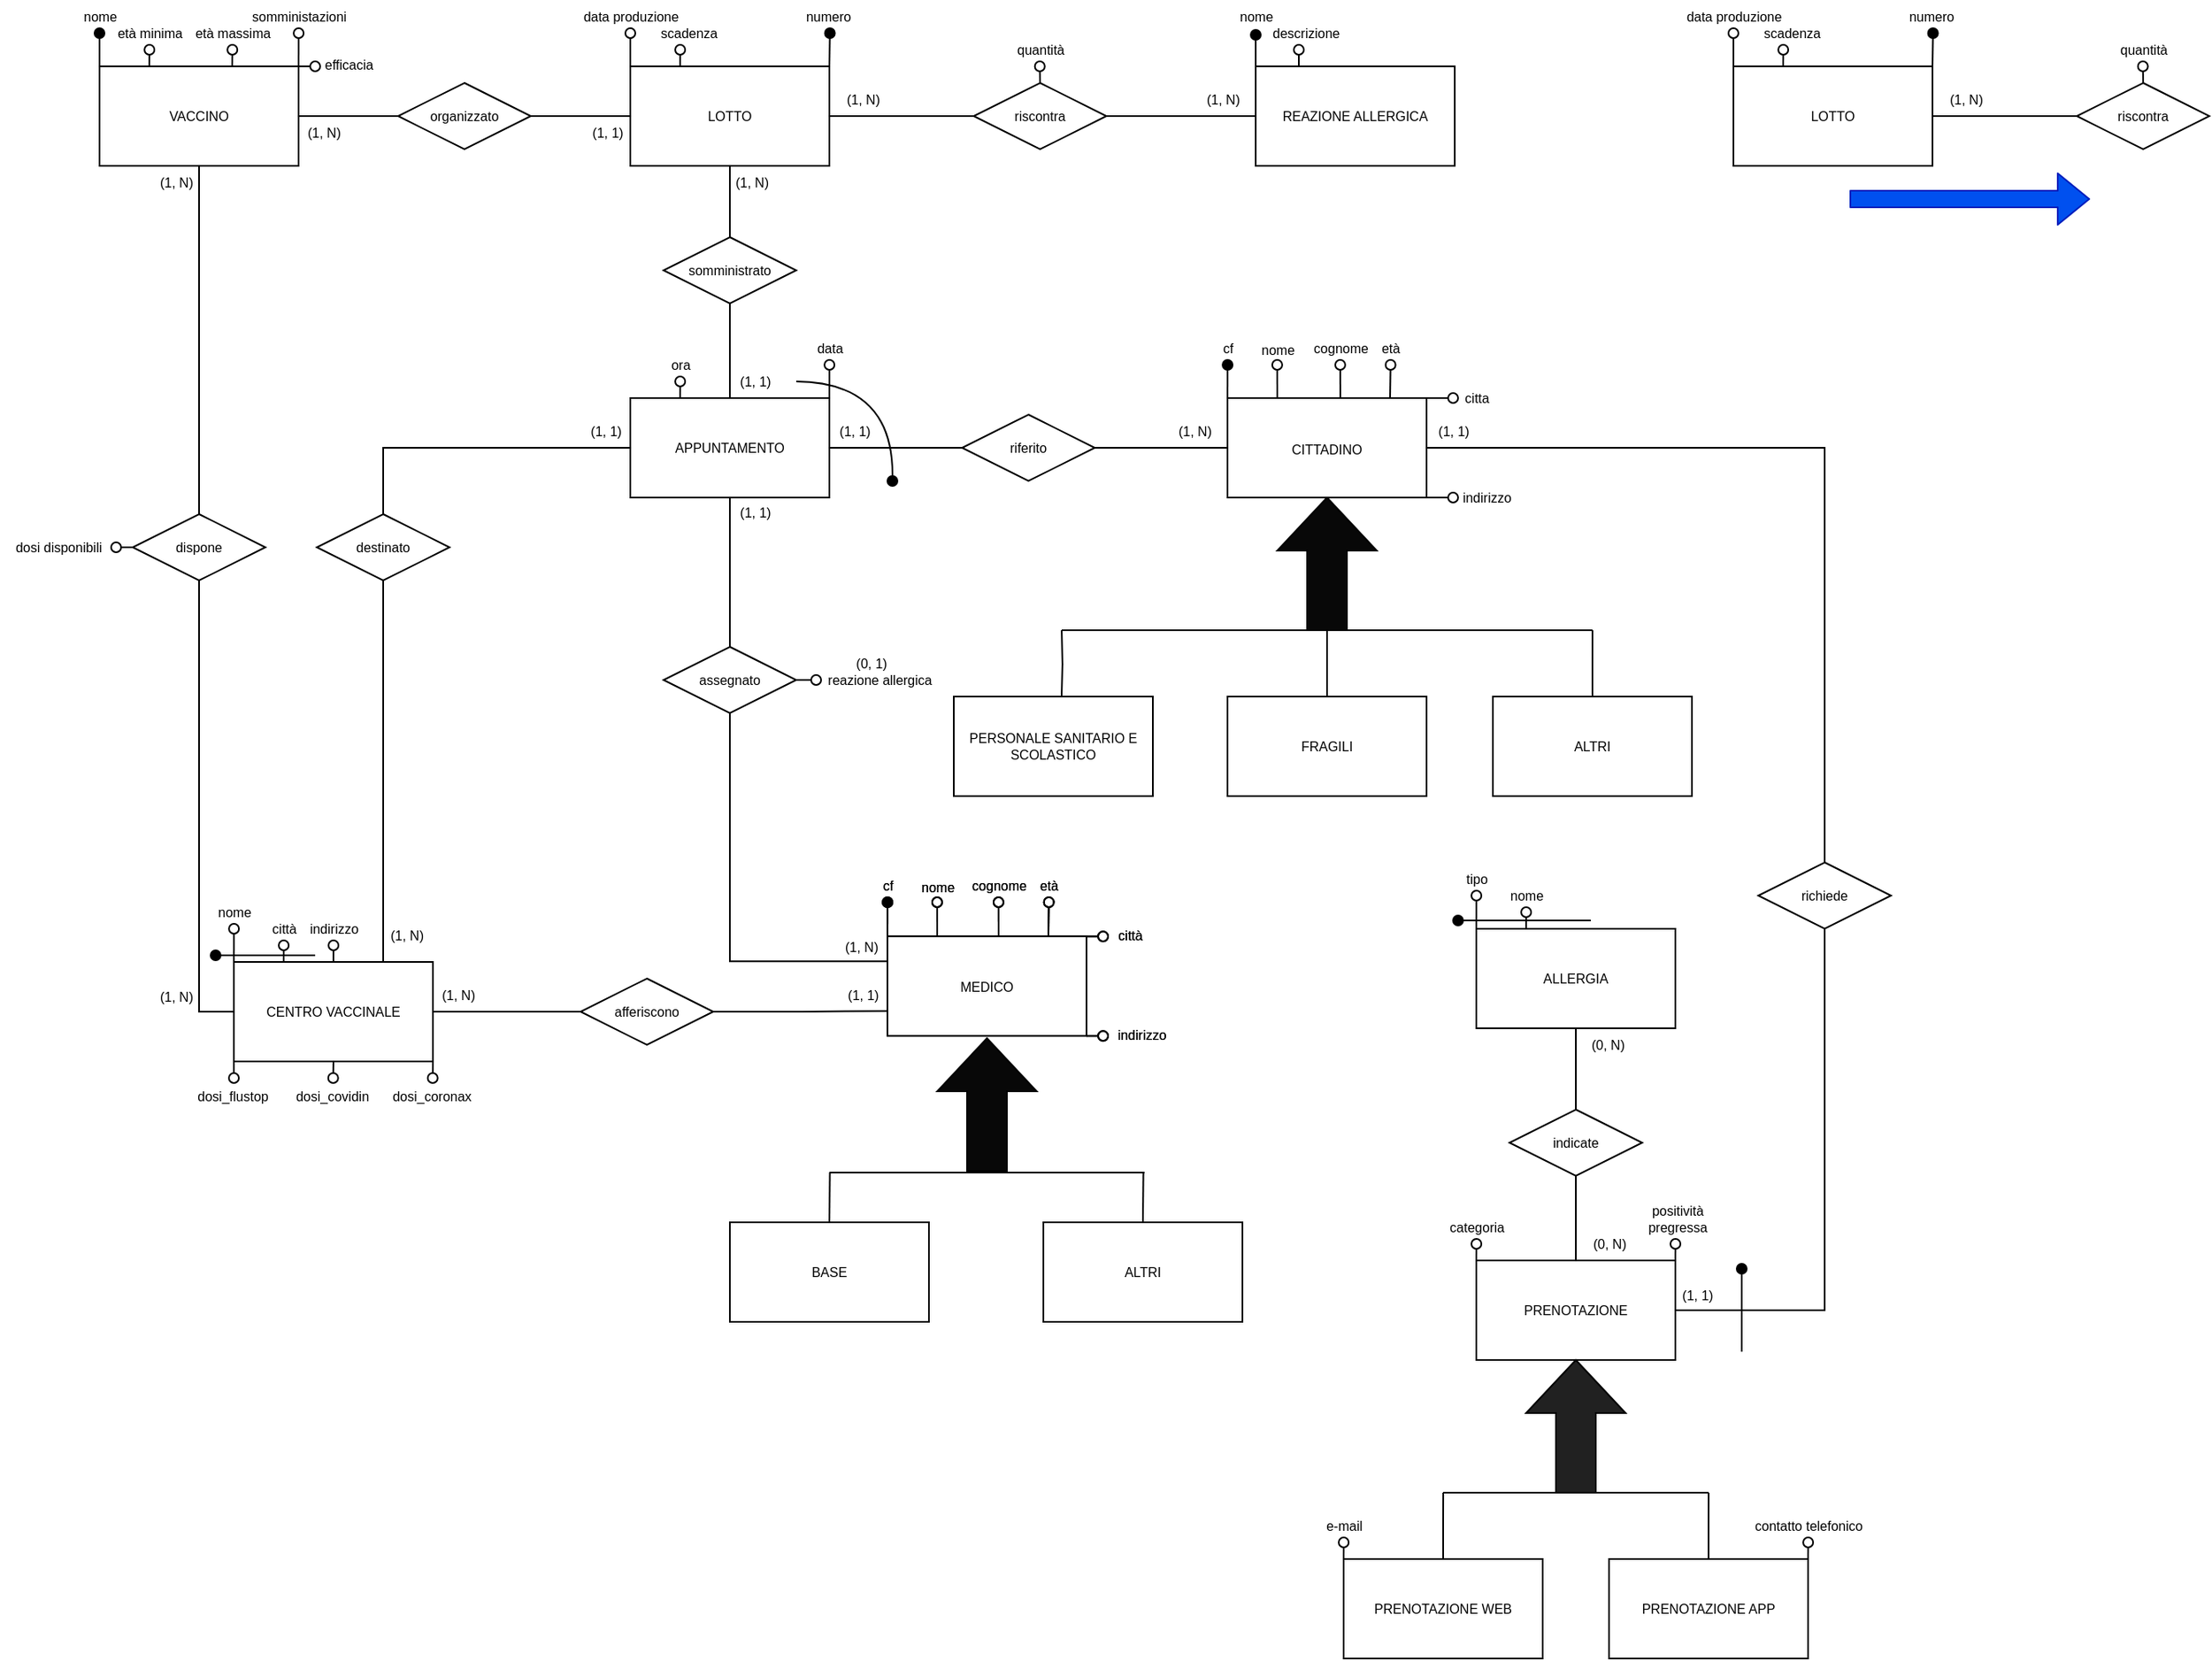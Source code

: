 <mxfile version="14.6.13" type="device"><diagram id="PNQN9vuJl9_ZLc1ytmeI" name="Page-1"><mxGraphModel dx="1471" dy="461" grid="1" gridSize="10" guides="1" tooltips="1" connect="1" arrows="1" fold="1" page="1" pageScale="1" pageWidth="850" pageHeight="1100" math="0" shadow="0"><root><mxCell id="0"/><mxCell id="1" parent="0"/><mxCell id="hqawdTsJayd_oZ4ZYW08-12" style="edgeStyle=orthogonalEdgeStyle;rounded=0;orthogonalLoop=1;jettySize=auto;html=1;exitX=1;exitY=0.5;exitDx=0;exitDy=0;entryX=0;entryY=0.75;entryDx=0;entryDy=0;fontSize=8;endArrow=none;endFill=0;" parent="1" source="o7nWna8klHZdk99mOdJz-3" target="hqawdTsJayd_oZ4ZYW08-10" edge="1"><mxGeometry relative="1" as="geometry"/></mxCell><mxCell id="o7nWna8klHZdk99mOdJz-3" value="afferiscono" style="rhombus;whiteSpace=wrap;html=1;fontSize=8;" parent="1" vertex="1"><mxGeometry x="-40" y="710" width="80" height="40" as="geometry"/></mxCell><mxCell id="o7nWna8klHZdk99mOdJz-8" style="edgeStyle=orthogonalEdgeStyle;rounded=0;orthogonalLoop=1;jettySize=auto;html=1;exitX=1;exitY=0.5;exitDx=0;exitDy=0;entryX=0;entryY=0.5;entryDx=0;entryDy=0;endArrow=none;endFill=0;" parent="1" source="tKfBkLTaQ_D8_wfKuV5w-47" target="o7nWna8klHZdk99mOdJz-3" edge="1"><mxGeometry x="-150" y="120" as="geometry"/></mxCell><mxCell id="76dktcttCmMmpiMVXnl8-23" style="edgeStyle=orthogonalEdgeStyle;rounded=0;orthogonalLoop=1;jettySize=auto;html=1;exitX=0.5;exitY=1;exitDx=0;exitDy=0;fontSize=8;endArrow=none;endFill=0;entryX=0.5;entryY=0;entryDx=0;entryDy=0;" parent="1" source="tKfBkLTaQ_D8_wfKuV5w-148" target="tKfBkLTaQ_D8_wfKuV5w-86" edge="1"><mxGeometry relative="1" as="geometry"><mxPoint x="169.207" y="360" as="targetPoint"/></mxGeometry></mxCell><mxCell id="tKfBkLTaQ_D8_wfKuV5w-148" value="somministrato" style="rhombus;whiteSpace=wrap;html=1;fontSize=8;" parent="1" vertex="1"><mxGeometry x="10" y="263" width="80" height="40" as="geometry"/></mxCell><mxCell id="o7nWna8klHZdk99mOdJz-14" style="edgeStyle=orthogonalEdgeStyle;rounded=0;orthogonalLoop=1;jettySize=auto;html=1;exitX=0.5;exitY=0;exitDx=0;exitDy=0;entryX=0;entryY=0.5;entryDx=0;entryDy=0;fontSize=8;endArrow=none;endFill=0;" parent="1" source="o7nWna8klHZdk99mOdJz-13" target="tKfBkLTaQ_D8_wfKuV5w-86" edge="1"><mxGeometry x="-90" y="120" as="geometry"/></mxCell><mxCell id="o7nWna8klHZdk99mOdJz-13" value="destinato" style="rhombus;whiteSpace=wrap;html=1;fontSize=8;" parent="1" vertex="1"><mxGeometry x="-199" y="430" width="80" height="40" as="geometry"/></mxCell><mxCell id="qskiyY22Qom6RSsr9F_2-16" style="edgeStyle=orthogonalEdgeStyle;rounded=0;orthogonalLoop=1;jettySize=auto;html=1;exitX=0.5;exitY=0;exitDx=0;exitDy=0;endArrow=none;endFill=0;" parent="1" source="qskiyY22Qom6RSsr9F_2-13" edge="1"><mxGeometry relative="1" as="geometry"><mxPoint x="110.286" y="827" as="targetPoint"/></mxGeometry></mxCell><mxCell id="qskiyY22Qom6RSsr9F_2-13" value="BASE" style="whiteSpace=wrap;html=1;fontSize=8;" parent="1" vertex="1"><mxGeometry x="50" y="857" width="120" height="60" as="geometry"/></mxCell><mxCell id="qskiyY22Qom6RSsr9F_2-2" value="" style="shape=singleArrow;whiteSpace=wrap;html=1;arrowWidth=0.4;arrowSize=0.4;fontSize=8;rotation=-90;fillColor=#080808;" parent="1" vertex="1"><mxGeometry x="165" y="756" width="80" height="60" as="geometry"/></mxCell><mxCell id="qskiyY22Qom6RSsr9F_2-14" value="" style="endArrow=none;html=1;fontSize=8;" parent="1" edge="1"><mxGeometry width="50" height="50" relative="1" as="geometry"><mxPoint x="110" y="827" as="sourcePoint"/><mxPoint x="300" y="827" as="targetPoint"/></mxGeometry></mxCell><mxCell id="qskiyY22Qom6RSsr9F_2-18" style="edgeStyle=orthogonalEdgeStyle;rounded=0;orthogonalLoop=1;jettySize=auto;html=1;exitX=0.5;exitY=0;exitDx=0;exitDy=0;endArrow=none;endFill=0;" parent="1" source="qskiyY22Qom6RSsr9F_2-17" edge="1"><mxGeometry relative="1" as="geometry"><mxPoint x="299.286" y="827" as="targetPoint"/></mxGeometry></mxCell><mxCell id="qskiyY22Qom6RSsr9F_2-17" value="ALTRI" style="whiteSpace=wrap;html=1;fontSize=8;" parent="1" vertex="1"><mxGeometry x="239" y="857" width="120" height="60" as="geometry"/></mxCell><mxCell id="zJI0XgKt31YsvkwaNWDx-1" style="edgeStyle=orthogonalEdgeStyle;rounded=0;orthogonalLoop=1;jettySize=auto;html=1;exitX=0.5;exitY=1;exitDx=0;exitDy=0;entryX=0;entryY=0.25;entryDx=0;entryDy=0;endArrow=none;endFill=0;" parent="1" source="hqawdTsJayd_oZ4ZYW08-23" target="GbNHQA1mdmC8RncyNGnw-6" edge="1"><mxGeometry relative="1" as="geometry"/></mxCell><mxCell id="qskiyY22Qom6RSsr9F_2-23" style="edgeStyle=orthogonalEdgeStyle;rounded=0;orthogonalLoop=1;jettySize=auto;html=1;exitX=1;exitY=0;exitDx=0;exitDy=0;fontSize=8;endArrow=oval;endFill=0;" parent="1" source="tKfBkLTaQ_D8_wfKuV5w-1" edge="1"><mxGeometry relative="1" as="geometry"><mxPoint x="486" y="360.143" as="targetPoint"/></mxGeometry></mxCell><mxCell id="qskiyY22Qom6RSsr9F_2-25" style="edgeStyle=orthogonalEdgeStyle;rounded=0;orthogonalLoop=1;jettySize=auto;html=1;exitX=1;exitY=1;exitDx=0;exitDy=0;fontSize=8;endArrow=oval;endFill=0;" parent="1" source="tKfBkLTaQ_D8_wfKuV5w-1" edge="1"><mxGeometry relative="1" as="geometry"><mxPoint x="486" y="420.143" as="targetPoint"/></mxGeometry></mxCell><mxCell id="qskiyY22Qom6RSsr9F_2-26" value="indirizzo" style="text;html=1;align=center;verticalAlign=middle;resizable=0;points=[];autosize=1;strokeColor=none;fontSize=8;" parent="1" vertex="1"><mxGeometry x="486" y="410" width="40" height="20" as="geometry"/></mxCell><mxCell id="FYBb2Ja0XoZLDasm5dmp-3" style="edgeStyle=orthogonalEdgeStyle;rounded=0;orthogonalLoop=1;jettySize=auto;html=1;exitX=1;exitY=0;exitDx=0;exitDy=0;fontSize=8;endArrow=oval;endFill=0;" parent="1" source="tKfBkLTaQ_D8_wfKuV5w-55" edge="1"><mxGeometry relative="1" as="geometry"><mxPoint x="620.034" y="870.0" as="targetPoint"/></mxGeometry></mxCell><mxCell id="76dktcttCmMmpiMVXnl8-19" style="edgeStyle=orthogonalEdgeStyle;rounded=0;orthogonalLoop=1;jettySize=auto;html=1;exitX=0.75;exitY=0;exitDx=0;exitDy=0;fontSize=8;endArrow=none;endFill=0;entryX=0.5;entryY=1;entryDx=0;entryDy=0;" parent="1" source="tKfBkLTaQ_D8_wfKuV5w-47" target="o7nWna8klHZdk99mOdJz-13" edge="1"><mxGeometry relative="1" as="geometry"><mxPoint x="-80.0" y="510" as="targetPoint"/><mxPoint x="-80.0" y="660" as="sourcePoint"/></mxGeometry></mxCell><mxCell id="o7nWna8klHZdk99mOdJz-52" value="(1, N)" style="text;html=1;align=center;verticalAlign=middle;resizable=0;points=[];autosize=1;strokeColor=none;fontSize=8;" parent="1" vertex="1"><mxGeometry x="43" y="220" width="40" height="20" as="geometry"/></mxCell><mxCell id="76dktcttCmMmpiMVXnl8-30" value="(1, 1)" style="text;html=1;align=center;verticalAlign=middle;resizable=0;points=[];autosize=1;strokeColor=none;fontSize=8;" parent="1" vertex="1"><mxGeometry x="-39" y="190" width="30" height="20" as="geometry"/></mxCell><mxCell id="76dktcttCmMmpiMVXnl8-37" style="edgeStyle=orthogonalEdgeStyle;rounded=0;orthogonalLoop=1;jettySize=auto;html=1;exitX=0;exitY=0.5;exitDx=0;exitDy=0;fontSize=8;endArrow=oval;endFill=0;" parent="1" source="76dktcttCmMmpiMVXnl8-31" edge="1"><mxGeometry relative="1" as="geometry"><mxPoint x="-320.0" y="450" as="targetPoint"/></mxGeometry></mxCell><mxCell id="76dktcttCmMmpiMVXnl8-31" value="dispone" style="rhombus;whiteSpace=wrap;html=1;fontSize=8;" parent="1" vertex="1"><mxGeometry x="-310" y="430" width="80" height="40" as="geometry"/></mxCell><mxCell id="76dktcttCmMmpiMVXnl8-32" style="edgeStyle=orthogonalEdgeStyle;rounded=0;orthogonalLoop=1;jettySize=auto;html=1;exitX=0;exitY=0.5;exitDx=0;exitDy=0;entryX=0.5;entryY=1;entryDx=0;entryDy=0;fontSize=8;endArrow=none;endFill=0;" parent="1" source="tKfBkLTaQ_D8_wfKuV5w-47" target="76dktcttCmMmpiMVXnl8-31" edge="1"><mxGeometry relative="1" as="geometry"/></mxCell><mxCell id="76dktcttCmMmpiMVXnl8-33" style="edgeStyle=orthogonalEdgeStyle;rounded=0;orthogonalLoop=1;jettySize=auto;html=1;exitX=0.5;exitY=1;exitDx=0;exitDy=0;entryX=0.5;entryY=0;entryDx=0;entryDy=0;fontSize=8;endArrow=none;endFill=0;" parent="1" source="tKfBkLTaQ_D8_wfKuV5w-24" target="76dktcttCmMmpiMVXnl8-31" edge="1"><mxGeometry relative="1" as="geometry"/></mxCell><mxCell id="76dktcttCmMmpiMVXnl8-38" value="dosi disponibili" style="text;html=1;align=center;verticalAlign=middle;resizable=0;points=[];autosize=1;strokeColor=none;fontSize=8;" parent="1" vertex="1"><mxGeometry x="-390" y="440" width="70" height="20" as="geometry"/></mxCell><mxCell id="76dktcttCmMmpiMVXnl8-40" style="edgeStyle=orthogonalEdgeStyle;rounded=0;orthogonalLoop=1;jettySize=auto;html=1;exitX=1;exitY=0;exitDx=0;exitDy=0;fontSize=8;endArrow=oval;endFill=1;" parent="1" source="tKfBkLTaQ_D8_wfKuV5w-37" edge="1"><mxGeometry relative="1" as="geometry"><mxPoint x="110.31" y="140" as="targetPoint"/></mxGeometry></mxCell><mxCell id="ueJ-CtHPMffEbMlsAUJK-13" style="edgeStyle=orthogonalEdgeStyle;rounded=0;orthogonalLoop=1;jettySize=auto;html=1;exitX=0;exitY=0.5;exitDx=0;exitDy=0;entryX=1;entryY=0.5;entryDx=0;entryDy=0;fontSize=8;endArrow=none;endFill=0;" parent="1" source="ueJ-CtHPMffEbMlsAUJK-12" target="tKfBkLTaQ_D8_wfKuV5w-86" edge="1"><mxGeometry x="250" y="320" as="geometry"/></mxCell><mxCell id="tKfBkLTaQ_D8_wfKuV5w-88" value="data" style="text;html=1;align=center;verticalAlign=middle;resizable=0;points=[];autosize=1;strokeColor=none;fontSize=8;" parent="1" vertex="1"><mxGeometry x="95" y="320" width="30" height="20" as="geometry"/></mxCell><mxCell id="o7nWna8klHZdk99mOdJz-26" style="edgeStyle=orthogonalEdgeStyle;rounded=0;orthogonalLoop=1;jettySize=auto;html=1;exitX=0.5;exitY=1;exitDx=0;exitDy=0;fontSize=8;endArrow=none;endFill=0;" parent="1" source="tKfBkLTaQ_D8_wfKuV5w-77" edge="1"><mxGeometry x="-250" y="840" as="geometry"><mxPoint x="560" y="790" as="targetPoint"/></mxGeometry></mxCell><mxCell id="tKfBkLTaQ_D8_wfKuV5w-85" value="" style="group" parent="1" vertex="1" connectable="0"><mxGeometry x="400" y="850" width="340" height="270" as="geometry"/></mxCell><mxCell id="tKfBkLTaQ_D8_wfKuV5w-64" style="edgeStyle=orthogonalEdgeStyle;rounded=0;orthogonalLoop=1;jettySize=auto;html=1;exitX=0;exitY=0;exitDx=0;exitDy=0;fontSize=8;endArrow=oval;endFill=0;" parent="tKfBkLTaQ_D8_wfKuV5w-85" source="tKfBkLTaQ_D8_wfKuV5w-55" edge="1"><mxGeometry relative="1" as="geometry"><mxPoint x="100.048" y="20" as="targetPoint"/></mxGeometry></mxCell><mxCell id="tKfBkLTaQ_D8_wfKuV5w-55" value="PRENOTAZIONE" style="whiteSpace=wrap;html=1;fontSize=8;" parent="tKfBkLTaQ_D8_wfKuV5w-85" vertex="1"><mxGeometry x="100" y="30" width="120" height="60" as="geometry"/></mxCell><mxCell id="tKfBkLTaQ_D8_wfKuV5w-57" value="" style="shape=singleArrow;whiteSpace=wrap;html=1;arrowWidth=0.4;arrowSize=0.4;fontSize=8;rotation=-90;fillColor=#212121;" parent="tKfBkLTaQ_D8_wfKuV5w-85" vertex="1"><mxGeometry x="120" y="100" width="80" height="60" as="geometry"/></mxCell><mxCell id="tKfBkLTaQ_D8_wfKuV5w-58" value="" style="endArrow=none;html=1;fontSize=8;" parent="tKfBkLTaQ_D8_wfKuV5w-85" edge="1"><mxGeometry width="50" height="50" relative="1" as="geometry"><mxPoint x="80" y="170" as="sourcePoint"/><mxPoint x="240" y="170" as="targetPoint"/></mxGeometry></mxCell><mxCell id="tKfBkLTaQ_D8_wfKuV5w-61" style="edgeStyle=orthogonalEdgeStyle;rounded=0;orthogonalLoop=1;jettySize=auto;html=1;exitX=0.5;exitY=0;exitDx=0;exitDy=0;fontSize=8;endArrow=none;endFill=0;" parent="tKfBkLTaQ_D8_wfKuV5w-85" source="tKfBkLTaQ_D8_wfKuV5w-59" edge="1"><mxGeometry relative="1" as="geometry"><mxPoint x="80.048" y="170" as="targetPoint"/></mxGeometry></mxCell><mxCell id="tKfBkLTaQ_D8_wfKuV5w-66" style="edgeStyle=orthogonalEdgeStyle;rounded=0;orthogonalLoop=1;jettySize=auto;html=1;exitX=0;exitY=0;exitDx=0;exitDy=0;fontSize=8;endArrow=oval;endFill=0;" parent="tKfBkLTaQ_D8_wfKuV5w-85" source="tKfBkLTaQ_D8_wfKuV5w-59" edge="1"><mxGeometry relative="1" as="geometry"><mxPoint x="20.048" y="200" as="targetPoint"/></mxGeometry></mxCell><mxCell id="tKfBkLTaQ_D8_wfKuV5w-59" value="PRENOTAZIONE WEB" style="whiteSpace=wrap;html=1;fontSize=8;" parent="tKfBkLTaQ_D8_wfKuV5w-85" vertex="1"><mxGeometry x="20" y="210" width="120" height="60" as="geometry"/></mxCell><mxCell id="tKfBkLTaQ_D8_wfKuV5w-62" style="edgeStyle=orthogonalEdgeStyle;rounded=0;orthogonalLoop=1;jettySize=auto;html=1;exitX=0.5;exitY=0;exitDx=0;exitDy=0;fontSize=8;endArrow=none;endFill=0;" parent="tKfBkLTaQ_D8_wfKuV5w-85" source="tKfBkLTaQ_D8_wfKuV5w-60" edge="1"><mxGeometry relative="1" as="geometry"><mxPoint x="240.048" y="170" as="targetPoint"/></mxGeometry></mxCell><mxCell id="tKfBkLTaQ_D8_wfKuV5w-68" style="edgeStyle=orthogonalEdgeStyle;rounded=0;orthogonalLoop=1;jettySize=auto;html=1;exitX=1;exitY=0;exitDx=0;exitDy=0;fontSize=8;endArrow=oval;endFill=0;" parent="tKfBkLTaQ_D8_wfKuV5w-85" source="tKfBkLTaQ_D8_wfKuV5w-60" edge="1"><mxGeometry relative="1" as="geometry"><mxPoint x="300.048" y="200" as="targetPoint"/></mxGeometry></mxCell><mxCell id="tKfBkLTaQ_D8_wfKuV5w-60" value="PRENOTAZIONE APP" style="whiteSpace=wrap;html=1;fontSize=8;" parent="tKfBkLTaQ_D8_wfKuV5w-85" vertex="1"><mxGeometry x="180" y="210" width="120" height="60" as="geometry"/></mxCell><mxCell id="tKfBkLTaQ_D8_wfKuV5w-65" value="categoria" style="text;html=1;align=center;verticalAlign=middle;resizable=0;points=[];autosize=1;strokeColor=none;fontSize=8;" parent="tKfBkLTaQ_D8_wfKuV5w-85" vertex="1"><mxGeometry x="75" width="50" height="20" as="geometry"/></mxCell><mxCell id="tKfBkLTaQ_D8_wfKuV5w-67" value="e-mail" style="text;html=1;align=center;verticalAlign=middle;resizable=0;points=[];autosize=1;strokeColor=none;fontSize=8;" parent="tKfBkLTaQ_D8_wfKuV5w-85" vertex="1"><mxGeometry y="180" width="40" height="20" as="geometry"/></mxCell><mxCell id="tKfBkLTaQ_D8_wfKuV5w-69" value="contatto telefonico" style="text;html=1;align=center;verticalAlign=middle;resizable=0;points=[];autosize=1;strokeColor=none;fontSize=8;" parent="tKfBkLTaQ_D8_wfKuV5w-85" vertex="1"><mxGeometry x="260" y="180" width="80" height="20" as="geometry"/></mxCell><mxCell id="tKfBkLTaQ_D8_wfKuV5w-135" value="(1, 1)" style="text;html=1;align=center;verticalAlign=middle;resizable=0;points=[];autosize=1;strokeColor=none;fontSize=8;" parent="tKfBkLTaQ_D8_wfKuV5w-85" vertex="1"><mxGeometry x="218" y="41" width="30" height="20" as="geometry"/></mxCell><mxCell id="nry2d5g6yjReDA9xDOgQ-3" value="" style="endArrow=oval;html=1;endFill=1;" parent="tKfBkLTaQ_D8_wfKuV5w-85" edge="1"><mxGeometry width="50" height="50" relative="1" as="geometry"><mxPoint x="260" y="85" as="sourcePoint"/><mxPoint x="260" y="35" as="targetPoint"/></mxGeometry></mxCell><mxCell id="ueJ-CtHPMffEbMlsAUJK-18" value="positività &lt;br&gt;pregressa" style="text;html=1;align=center;verticalAlign=middle;resizable=0;points=[];autosize=1;strokeColor=none;fontSize=8;" parent="tKfBkLTaQ_D8_wfKuV5w-85" vertex="1"><mxGeometry x="196" y="-10" width="50" height="30" as="geometry"/></mxCell><mxCell id="tKfBkLTaQ_D8_wfKuV5w-133" style="edgeStyle=orthogonalEdgeStyle;rounded=0;orthogonalLoop=1;jettySize=auto;html=1;exitX=0.5;exitY=1;exitDx=0;exitDy=0;fontSize=8;endArrow=none;endFill=0;entryX=1;entryY=0.5;entryDx=0;entryDy=0;" parent="1" source="tKfBkLTaQ_D8_wfKuV5w-131" target="tKfBkLTaQ_D8_wfKuV5w-55" edge="1"><mxGeometry x="-313" y="120" as="geometry"><mxPoint x="858" y="389.857" as="targetPoint"/></mxGeometry></mxCell><mxCell id="tKfBkLTaQ_D8_wfKuV5w-134" value="(1, 1)" style="text;html=1;align=center;verticalAlign=middle;resizable=0;points=[];autosize=1;strokeColor=none;fontSize=8;" parent="1" vertex="1"><mxGeometry x="471" y="370" width="30" height="20" as="geometry"/></mxCell><mxCell id="o7nWna8klHZdk99mOdJz-27" style="edgeStyle=orthogonalEdgeStyle;rounded=0;orthogonalLoop=1;jettySize=auto;html=1;exitX=0.5;exitY=1;exitDx=0;exitDy=0;entryX=0.5;entryY=0;entryDx=0;entryDy=0;fontSize=8;endArrow=none;endFill=0;" parent="1" source="o7nWna8klHZdk99mOdJz-25" target="tKfBkLTaQ_D8_wfKuV5w-55" edge="1"><mxGeometry x="-671" y="640" as="geometry"/></mxCell><mxCell id="o7nWna8klHZdk99mOdJz-25" value="indicate" style="rhombus;whiteSpace=wrap;html=1;fontSize=8;" parent="1" vertex="1"><mxGeometry x="520" y="789" width="80" height="40" as="geometry"/></mxCell><mxCell id="o7nWna8klHZdk99mOdJz-43" value="(0, N)" style="text;html=1;align=center;verticalAlign=middle;resizable=0;points=[];autosize=1;strokeColor=none;fontSize=8;" parent="1" vertex="1"><mxGeometry x="559" y="740" width="40" height="20" as="geometry"/></mxCell><mxCell id="o7nWna8klHZdk99mOdJz-44" value="(0, N)" style="text;html=1;align=center;verticalAlign=middle;resizable=0;points=[];autosize=1;strokeColor=none;fontSize=8;" parent="1" vertex="1"><mxGeometry x="560" y="860" width="40" height="20" as="geometry"/></mxCell><mxCell id="tKfBkLTaQ_D8_wfKuV5w-11" value="" style="shape=singleArrow;whiteSpace=wrap;html=1;arrowWidth=0.4;arrowSize=0.4;fontSize=8;rotation=-90;fillColor=#080808;" parent="1" vertex="1"><mxGeometry x="370" y="430" width="80" height="60" as="geometry"/></mxCell><mxCell id="tKfBkLTaQ_D8_wfKuV5w-14" style="edgeStyle=orthogonalEdgeStyle;rounded=0;orthogonalLoop=1;jettySize=auto;html=1;exitX=0.5;exitY=0;exitDx=0;exitDy=0;fontSize=8;endArrow=none;endFill=0;" parent="1" edge="1"><mxGeometry x="66" y="320" as="geometry"><mxPoint x="250.048" y="500" as="targetPoint"/><mxPoint x="250.0" y="540" as="sourcePoint"/></mxGeometry></mxCell><mxCell id="tKfBkLTaQ_D8_wfKuV5w-13" value="" style="endArrow=none;html=1;fontSize=8;" parent="1" edge="1"><mxGeometry x="66" y="320" width="50" height="50" as="geometry"><mxPoint x="250" y="500" as="sourcePoint"/><mxPoint x="570" y="500" as="targetPoint"/></mxGeometry></mxCell><mxCell id="tKfBkLTaQ_D8_wfKuV5w-17" style="edgeStyle=orthogonalEdgeStyle;rounded=0;orthogonalLoop=1;jettySize=auto;html=1;exitX=0.5;exitY=0;exitDx=0;exitDy=0;fontSize=8;endArrow=none;endFill=0;" parent="1" source="tKfBkLTaQ_D8_wfKuV5w-16" edge="1"><mxGeometry x="66" y="320" as="geometry"><mxPoint x="410" y="500" as="targetPoint"/></mxGeometry></mxCell><mxCell id="tKfBkLTaQ_D8_wfKuV5w-16" value="FRAGILI" style="whiteSpace=wrap;html=1;fontSize=8;" parent="1" vertex="1"><mxGeometry x="350" y="540" width="120" height="60" as="geometry"/></mxCell><mxCell id="tKfBkLTaQ_D8_wfKuV5w-21" style="edgeStyle=orthogonalEdgeStyle;rounded=0;orthogonalLoop=1;jettySize=auto;html=1;exitX=0.5;exitY=0;exitDx=0;exitDy=0;fontSize=8;endArrow=none;endFill=0;" parent="1" source="tKfBkLTaQ_D8_wfKuV5w-20" edge="1"><mxGeometry x="66" y="320" as="geometry"><mxPoint x="570.048" y="500" as="targetPoint"/></mxGeometry></mxCell><mxCell id="tKfBkLTaQ_D8_wfKuV5w-39" value="" style="group" parent="1" vertex="1" connectable="0"><mxGeometry x="340" y="320" width="145" height="100" as="geometry"/></mxCell><mxCell id="tKfBkLTaQ_D8_wfKuV5w-2" style="edgeStyle=orthogonalEdgeStyle;rounded=0;orthogonalLoop=1;jettySize=auto;html=1;exitX=0;exitY=0;exitDx=0;exitDy=0;endArrow=oval;endFill=1;" parent="tKfBkLTaQ_D8_wfKuV5w-39" source="tKfBkLTaQ_D8_wfKuV5w-1" edge="1"><mxGeometry relative="1" as="geometry"><mxPoint x="10.048" y="20" as="targetPoint"/></mxGeometry></mxCell><mxCell id="tKfBkLTaQ_D8_wfKuV5w-1" value="&lt;font style=&quot;font-size: 8px&quot;&gt;CITTADINO&lt;/font&gt;" style="whiteSpace=wrap;html=1;" parent="tKfBkLTaQ_D8_wfKuV5w-39" vertex="1"><mxGeometry x="10" y="40" width="120" height="60" as="geometry"/></mxCell><mxCell id="tKfBkLTaQ_D8_wfKuV5w-3" value="cf" style="text;html=1;align=center;verticalAlign=middle;resizable=0;points=[];autosize=1;strokeColor=none;fontSize=8;" parent="tKfBkLTaQ_D8_wfKuV5w-39" vertex="1"><mxGeometry width="20" height="20" as="geometry"/></mxCell><mxCell id="ueJ-CtHPMffEbMlsAUJK-8" value="&lt;font style=&quot;font-size: 8px&quot;&gt;nome&lt;br&gt;&lt;/font&gt;" style="text;html=1;align=center;verticalAlign=middle;resizable=0;points=[];autosize=1;strokeColor=none;" parent="tKfBkLTaQ_D8_wfKuV5w-39" vertex="1"><mxGeometry x="20" width="40" height="20" as="geometry"/></mxCell><mxCell id="ueJ-CtHPMffEbMlsAUJK-9" value="cognome" style="text;html=1;align=center;verticalAlign=middle;resizable=0;points=[];autosize=1;strokeColor=none;fontSize=8;" parent="tKfBkLTaQ_D8_wfKuV5w-39" vertex="1"><mxGeometry x="53" width="50" height="20" as="geometry"/></mxCell><mxCell id="ueJ-CtHPMffEbMlsAUJK-10" value="età" style="text;html=1;align=center;verticalAlign=middle;resizable=0;points=[];autosize=1;strokeColor=none;fontSize=8;" parent="tKfBkLTaQ_D8_wfKuV5w-39" vertex="1"><mxGeometry x="93" width="30" height="20" as="geometry"/></mxCell><mxCell id="zJI0XgKt31YsvkwaNWDx-2" style="edgeStyle=orthogonalEdgeStyle;rounded=0;orthogonalLoop=1;jettySize=auto;html=1;exitX=0.5;exitY=0;exitDx=0;exitDy=0;entryX=1;entryY=0.5;entryDx=0;entryDy=0;endArrow=none;endFill=0;" parent="1" source="tKfBkLTaQ_D8_wfKuV5w-131" target="tKfBkLTaQ_D8_wfKuV5w-1" edge="1"><mxGeometry relative="1" as="geometry"/></mxCell><mxCell id="tKfBkLTaQ_D8_wfKuV5w-131" value="richiede" style="rhombus;whiteSpace=wrap;html=1;fontSize=8;" parent="1" vertex="1"><mxGeometry x="670" y="640" width="80" height="40" as="geometry"/></mxCell><mxCell id="tKfBkLTaQ_D8_wfKuV5w-40" value="" style="group" parent="1" vertex="1" connectable="0"><mxGeometry x="170" y="510" width="135" height="90" as="geometry"/></mxCell><mxCell id="tKfBkLTaQ_D8_wfKuV5w-12" value="PERSONALE SANITARIO E SCOLASTICO" style="whiteSpace=wrap;html=1;fontSize=8;" parent="tKfBkLTaQ_D8_wfKuV5w-40" vertex="1"><mxGeometry x="15" y="30" width="120" height="60" as="geometry"/></mxCell><mxCell id="ueJ-CtHPMffEbMlsAUJK-16" value="(1, N)" style="text;html=1;align=center;verticalAlign=middle;resizable=0;points=[];autosize=1;strokeColor=none;fontSize=8;" parent="1" vertex="1"><mxGeometry x="310" y="370" width="40" height="20" as="geometry"/></mxCell><mxCell id="ueJ-CtHPMffEbMlsAUJK-12" value="riferito" style="rhombus;whiteSpace=wrap;html=1;fontSize=8;" parent="1" vertex="1"><mxGeometry x="190" y="370" width="80" height="40" as="geometry"/></mxCell><mxCell id="ueJ-CtHPMffEbMlsAUJK-14" style="edgeStyle=orthogonalEdgeStyle;rounded=0;orthogonalLoop=1;jettySize=auto;html=1;exitX=1;exitY=0.5;exitDx=0;exitDy=0;entryX=0;entryY=0.5;entryDx=0;entryDy=0;fontSize=8;endArrow=none;endFill=0;" parent="1" source="ueJ-CtHPMffEbMlsAUJK-12" target="tKfBkLTaQ_D8_wfKuV5w-1" edge="1"><mxGeometry x="66" y="320" as="geometry"/></mxCell><mxCell id="nry2d5g6yjReDA9xDOgQ-8" style="edgeStyle=orthogonalEdgeStyle;rounded=0;orthogonalLoop=1;jettySize=auto;html=1;exitX=1;exitY=0;exitDx=0;exitDy=0;endArrow=oval;endFill=1;" parent="1" edge="1"><mxGeometry x="66" y="320" as="geometry"><mxPoint x="448" y="360" as="targetPoint"/><mxPoint x="448" y="360" as="sourcePoint"/></mxGeometry></mxCell><mxCell id="ueJ-CtHPMffEbMlsAUJK-4" style="edgeStyle=orthogonalEdgeStyle;rounded=0;orthogonalLoop=1;jettySize=auto;html=1;exitX=1;exitY=0;exitDx=0;exitDy=0;endArrow=oval;endFill=0;" parent="1" edge="1"><mxGeometry x="66" y="320" as="geometry"><mxPoint x="448.31" y="340.0" as="targetPoint"/><mxPoint x="448" y="360" as="sourcePoint"/></mxGeometry></mxCell><mxCell id="ueJ-CtHPMffEbMlsAUJK-5" style="edgeStyle=orthogonalEdgeStyle;rounded=0;orthogonalLoop=1;jettySize=auto;html=1;exitX=0.75;exitY=0;exitDx=0;exitDy=0;endArrow=oval;endFill=0;" parent="1" edge="1"><mxGeometry x="66" y="320" as="geometry"><mxPoint x="417.966" y="340.0" as="targetPoint"/><mxPoint x="418" y="360" as="sourcePoint"/></mxGeometry></mxCell><mxCell id="ueJ-CtHPMffEbMlsAUJK-6" style="edgeStyle=orthogonalEdgeStyle;rounded=0;orthogonalLoop=1;jettySize=auto;html=1;exitX=0.25;exitY=0;exitDx=0;exitDy=0;endArrow=oval;endFill=0;" parent="1" source="tKfBkLTaQ_D8_wfKuV5w-1" edge="1"><mxGeometry x="66" y="320" as="geometry"><mxPoint x="379.966" y="340.0" as="targetPoint"/></mxGeometry></mxCell><mxCell id="ueJ-CtHPMffEbMlsAUJK-19" value="" style="group" parent="1" vertex="1" connectable="0"><mxGeometry x="485" y="640" width="135" height="100" as="geometry"/></mxCell><mxCell id="tKfBkLTaQ_D8_wfKuV5w-83" value="" style="group" parent="ueJ-CtHPMffEbMlsAUJK-19" vertex="1" connectable="0"><mxGeometry width="135" height="100" as="geometry"/></mxCell><mxCell id="tKfBkLTaQ_D8_wfKuV5w-79" style="edgeStyle=orthogonalEdgeStyle;rounded=0;orthogonalLoop=1;jettySize=auto;html=1;exitX=0;exitY=0;exitDx=0;exitDy=0;fontSize=8;endArrow=oval;endFill=0;" parent="tKfBkLTaQ_D8_wfKuV5w-83" source="tKfBkLTaQ_D8_wfKuV5w-77" edge="1"><mxGeometry relative="1" as="geometry"><mxPoint x="15.048" y="20" as="targetPoint"/></mxGeometry></mxCell><mxCell id="tKfBkLTaQ_D8_wfKuV5w-81" style="edgeStyle=orthogonalEdgeStyle;rounded=0;orthogonalLoop=1;jettySize=auto;html=1;exitX=0.25;exitY=0;exitDx=0;exitDy=0;fontSize=8;endArrow=oval;endFill=0;" parent="tKfBkLTaQ_D8_wfKuV5w-83" source="tKfBkLTaQ_D8_wfKuV5w-77" edge="1"><mxGeometry relative="1" as="geometry"><mxPoint x="45.048" y="30" as="targetPoint"/></mxGeometry></mxCell><mxCell id="tKfBkLTaQ_D8_wfKuV5w-77" value="ALLERGIA" style="whiteSpace=wrap;html=1;fontSize=8;" parent="tKfBkLTaQ_D8_wfKuV5w-83" vertex="1"><mxGeometry x="15" y="40" width="120" height="60" as="geometry"/></mxCell><mxCell id="tKfBkLTaQ_D8_wfKuV5w-80" value="tipo" style="text;html=1;align=center;verticalAlign=middle;resizable=0;points=[];autosize=1;strokeColor=none;fontSize=8;" parent="tKfBkLTaQ_D8_wfKuV5w-83" vertex="1"><mxGeometry width="30" height="20" as="geometry"/></mxCell><mxCell id="tKfBkLTaQ_D8_wfKuV5w-82" value="nome" style="text;html=1;align=center;verticalAlign=middle;resizable=0;points=[];autosize=1;strokeColor=none;fontSize=8;" parent="tKfBkLTaQ_D8_wfKuV5w-83" vertex="1"><mxGeometry x="25" y="10" width="40" height="20" as="geometry"/></mxCell><mxCell id="o7nWna8klHZdk99mOdJz-67" value="" style="endArrow=none;html=1;fontSize=8;startArrow=oval;startFill=1;" parent="ueJ-CtHPMffEbMlsAUJK-19" edge="1"><mxGeometry width="50" height="50" relative="1" as="geometry"><mxPoint x="4" y="35" as="sourcePoint"/><mxPoint x="84" y="35" as="targetPoint"/></mxGeometry></mxCell><mxCell id="qskiyY22Qom6RSsr9F_2-24" value="citta" style="text;html=1;align=center;verticalAlign=middle;resizable=0;points=[];autosize=1;strokeColor=none;fontSize=8;" parent="1" vertex="1"><mxGeometry x="485" y="350" width="30" height="20" as="geometry"/></mxCell><mxCell id="tKfBkLTaQ_D8_wfKuV5w-95" value="organizzato" style="rhombus;whiteSpace=wrap;html=1;fontSize=8;" parent="1" vertex="1"><mxGeometry x="-150" y="170" width="80" height="40" as="geometry"/></mxCell><mxCell id="tKfBkLTaQ_D8_wfKuV5w-98" style="edgeStyle=orthogonalEdgeStyle;rounded=0;orthogonalLoop=1;jettySize=auto;html=1;exitX=0;exitY=0.5;exitDx=0;exitDy=0;entryX=1;entryY=0.5;entryDx=0;entryDy=0;fontSize=8;endArrow=none;endFill=0;" parent="1" source="tKfBkLTaQ_D8_wfKuV5w-37" target="tKfBkLTaQ_D8_wfKuV5w-95" edge="1"><mxGeometry x="-340" y="120" as="geometry"/></mxCell><mxCell id="tKfBkLTaQ_D8_wfKuV5w-99" style="edgeStyle=orthogonalEdgeStyle;rounded=0;orthogonalLoop=1;jettySize=auto;html=1;exitX=1;exitY=0.5;exitDx=0;exitDy=0;entryX=0;entryY=0.5;entryDx=0;entryDy=0;fontSize=8;endArrow=none;endFill=0;" parent="1" source="tKfBkLTaQ_D8_wfKuV5w-24" target="tKfBkLTaQ_D8_wfKuV5w-95" edge="1"><mxGeometry x="-340" y="120" as="geometry"/></mxCell><mxCell id="tKfBkLTaQ_D8_wfKuV5w-38" value="" style="group" parent="1" vertex="1" connectable="0"><mxGeometry x="-350" y="120" width="190" height="100" as="geometry"/></mxCell><mxCell id="tKfBkLTaQ_D8_wfKuV5w-25" style="edgeStyle=orthogonalEdgeStyle;rounded=0;orthogonalLoop=1;jettySize=auto;html=1;exitX=0;exitY=0;exitDx=0;exitDy=0;fontSize=8;endArrow=oval;endFill=1;" parent="tKfBkLTaQ_D8_wfKuV5w-38" source="tKfBkLTaQ_D8_wfKuV5w-24" edge="1"><mxGeometry relative="1" as="geometry"><mxPoint x="20" y="20" as="targetPoint"/></mxGeometry></mxCell><mxCell id="tKfBkLTaQ_D8_wfKuV5w-29" style="edgeStyle=orthogonalEdgeStyle;rounded=0;orthogonalLoop=1;jettySize=auto;html=1;exitX=0.25;exitY=0;exitDx=0;exitDy=0;fontSize=8;endArrow=oval;endFill=0;" parent="tKfBkLTaQ_D8_wfKuV5w-38" source="tKfBkLTaQ_D8_wfKuV5w-24" edge="1"><mxGeometry relative="1" as="geometry"><mxPoint x="50.093" y="30" as="targetPoint"/></mxGeometry></mxCell><mxCell id="tKfBkLTaQ_D8_wfKuV5w-31" style="edgeStyle=orthogonalEdgeStyle;rounded=0;orthogonalLoop=1;jettySize=auto;html=1;exitX=0.75;exitY=0;exitDx=0;exitDy=0;fontSize=8;endArrow=oval;endFill=0;" parent="tKfBkLTaQ_D8_wfKuV5w-38" edge="1"><mxGeometry relative="1" as="geometry"><mxPoint x="100.093" y="30" as="targetPoint"/><mxPoint x="100" y="40" as="sourcePoint"/></mxGeometry></mxCell><mxCell id="tKfBkLTaQ_D8_wfKuV5w-33" style="edgeStyle=orthogonalEdgeStyle;rounded=0;orthogonalLoop=1;jettySize=auto;html=1;exitX=1;exitY=0;exitDx=0;exitDy=0;fontSize=8;endArrow=oval;endFill=0;" parent="tKfBkLTaQ_D8_wfKuV5w-38" source="tKfBkLTaQ_D8_wfKuV5w-24" edge="1"><mxGeometry relative="1" as="geometry"><mxPoint x="150" y="40" as="targetPoint"/></mxGeometry></mxCell><mxCell id="tKfBkLTaQ_D8_wfKuV5w-35" style="edgeStyle=orthogonalEdgeStyle;rounded=0;orthogonalLoop=1;jettySize=auto;html=1;exitX=1;exitY=0;exitDx=0;exitDy=0;fontSize=8;endArrow=oval;endFill=0;" parent="tKfBkLTaQ_D8_wfKuV5w-38" source="tKfBkLTaQ_D8_wfKuV5w-24" edge="1"><mxGeometry relative="1" as="geometry"><mxPoint x="140.048" y="20" as="targetPoint"/></mxGeometry></mxCell><mxCell id="tKfBkLTaQ_D8_wfKuV5w-24" value="VACCINO" style="whiteSpace=wrap;html=1;fontSize=8;" parent="tKfBkLTaQ_D8_wfKuV5w-38" vertex="1"><mxGeometry x="20" y="40" width="120" height="60" as="geometry"/></mxCell><mxCell id="tKfBkLTaQ_D8_wfKuV5w-26" value="nome" style="text;html=1;align=center;verticalAlign=middle;resizable=0;points=[];autosize=1;strokeColor=none;fontSize=8;" parent="tKfBkLTaQ_D8_wfKuV5w-38" vertex="1"><mxGeometry width="40" height="20" as="geometry"/></mxCell><mxCell id="tKfBkLTaQ_D8_wfKuV5w-30" value="età minima" style="text;html=1;align=center;verticalAlign=middle;resizable=0;points=[];autosize=1;strokeColor=none;fontSize=8;" parent="tKfBkLTaQ_D8_wfKuV5w-38" vertex="1"><mxGeometry x="25" y="10" width="50" height="20" as="geometry"/></mxCell><mxCell id="tKfBkLTaQ_D8_wfKuV5w-32" value="età massima" style="text;html=1;align=center;verticalAlign=middle;resizable=0;points=[];autosize=1;strokeColor=none;fontSize=8;" parent="tKfBkLTaQ_D8_wfKuV5w-38" vertex="1"><mxGeometry x="70" y="10" width="60" height="20" as="geometry"/></mxCell><mxCell id="tKfBkLTaQ_D8_wfKuV5w-34" value="efficacia" style="text;html=1;align=center;verticalAlign=middle;resizable=0;points=[];autosize=1;strokeColor=none;fontSize=8;" parent="tKfBkLTaQ_D8_wfKuV5w-38" vertex="1"><mxGeometry x="150" y="29" width="40" height="20" as="geometry"/></mxCell><mxCell id="tKfBkLTaQ_D8_wfKuV5w-36" value="somministazioni" style="text;html=1;align=center;verticalAlign=middle;resizable=0;points=[];autosize=1;strokeColor=none;fontSize=8;" parent="tKfBkLTaQ_D8_wfKuV5w-38" vertex="1"><mxGeometry x="105" width="70" height="20" as="geometry"/></mxCell><mxCell id="76dktcttCmMmpiMVXnl8-29" value="(1, N)" style="text;html=1;align=center;verticalAlign=middle;resizable=0;points=[];autosize=1;strokeColor=none;fontSize=8;" parent="tKfBkLTaQ_D8_wfKuV5w-38" vertex="1"><mxGeometry x="135" y="70" width="40" height="20" as="geometry"/></mxCell><mxCell id="76dktcttCmMmpiMVXnl8-27" value="" style="group" parent="1" vertex="1" connectable="0"><mxGeometry x="-45" y="120" width="193" height="100" as="geometry"/></mxCell><mxCell id="o7nWna8klHZdk99mOdJz-69" value="numero" style="text;html=1;align=center;verticalAlign=middle;resizable=0;points=[];autosize=1;strokeColor=none;fontSize=8;" parent="76dktcttCmMmpiMVXnl8-27" vertex="1"><mxGeometry x="134" width="40" height="20" as="geometry"/></mxCell><mxCell id="tKfBkLTaQ_D8_wfKuV5w-42" style="edgeStyle=orthogonalEdgeStyle;rounded=0;orthogonalLoop=1;jettySize=auto;html=1;exitX=0;exitY=0;exitDx=0;exitDy=0;fontSize=8;endArrow=oval;endFill=0;" parent="76dktcttCmMmpiMVXnl8-27" source="tKfBkLTaQ_D8_wfKuV5w-37" edge="1"><mxGeometry x="-90" y="120" as="geometry"><mxPoint x="35" y="20" as="targetPoint"/></mxGeometry></mxCell><mxCell id="tKfBkLTaQ_D8_wfKuV5w-44" style="edgeStyle=orthogonalEdgeStyle;rounded=0;orthogonalLoop=1;jettySize=auto;html=1;exitX=0.25;exitY=0;exitDx=0;exitDy=0;fontSize=8;endArrow=oval;endFill=0;" parent="76dktcttCmMmpiMVXnl8-27" source="tKfBkLTaQ_D8_wfKuV5w-37" edge="1"><mxGeometry x="-90" y="120" as="geometry"><mxPoint x="65.048" y="30" as="targetPoint"/></mxGeometry></mxCell><mxCell id="tKfBkLTaQ_D8_wfKuV5w-37" value="LOTTO" style="whiteSpace=wrap;html=1;fontSize=8;" parent="76dktcttCmMmpiMVXnl8-27" vertex="1"><mxGeometry x="35" y="40" width="120" height="60" as="geometry"/></mxCell><mxCell id="tKfBkLTaQ_D8_wfKuV5w-43" value="data produzione" style="text;html=1;align=center;verticalAlign=middle;resizable=0;points=[];autosize=1;strokeColor=none;fontSize=8;" parent="76dktcttCmMmpiMVXnl8-27" vertex="1"><mxGeometry width="70" height="20" as="geometry"/></mxCell><mxCell id="tKfBkLTaQ_D8_wfKuV5w-45" value="scadenza" style="text;html=1;align=center;verticalAlign=middle;resizable=0;points=[];autosize=1;strokeColor=none;fontSize=8;" parent="76dktcttCmMmpiMVXnl8-27" vertex="1"><mxGeometry x="45" y="10" width="50" height="20" as="geometry"/></mxCell><mxCell id="GbNHQA1mdmC8RncyNGnw-1" style="edgeStyle=orthogonalEdgeStyle;rounded=0;orthogonalLoop=1;jettySize=auto;html=1;exitX=0.5;exitY=1;exitDx=0;exitDy=0;entryX=0.5;entryY=0;entryDx=0;entryDy=0;endArrow=none;endFill=0;" parent="1" source="tKfBkLTaQ_D8_wfKuV5w-37" target="tKfBkLTaQ_D8_wfKuV5w-148" edge="1"><mxGeometry relative="1" as="geometry"/></mxCell><mxCell id="GbNHQA1mdmC8RncyNGnw-2" value="" style="group" parent="1" vertex="1" connectable="0"><mxGeometry x="110" y="644" width="208" height="110" as="geometry"/></mxCell><mxCell id="qskiyY22Qom6RSsr9F_2-31" style="edgeStyle=orthogonalEdgeStyle;rounded=0;orthogonalLoop=1;jettySize=auto;html=1;exitX=1;exitY=0;exitDx=0;exitDy=0;fontSize=8;endArrow=oval;endFill=0;" parent="GbNHQA1mdmC8RncyNGnw-2" source="hqawdTsJayd_oZ4ZYW08-10" edge="1"><mxGeometry relative="1" as="geometry"><mxPoint x="165" y="40.714" as="targetPoint"/></mxGeometry></mxCell><mxCell id="qskiyY22Qom6RSsr9F_2-32" style="edgeStyle=orthogonalEdgeStyle;rounded=0;orthogonalLoop=1;jettySize=auto;html=1;exitX=1;exitY=1;exitDx=0;exitDy=0;fontSize=8;endArrow=oval;endFill=0;" parent="GbNHQA1mdmC8RncyNGnw-2" source="hqawdTsJayd_oZ4ZYW08-10" edge="1"><mxGeometry relative="1" as="geometry"><mxPoint x="165" y="100.714" as="targetPoint"/></mxGeometry></mxCell><mxCell id="hqawdTsJayd_oZ4ZYW08-10" value="MEDICO" style="whiteSpace=wrap;html=1;fontSize=8;" parent="GbNHQA1mdmC8RncyNGnw-2" vertex="1"><mxGeometry x="35" y="40.57" width="120" height="60" as="geometry"/></mxCell><mxCell id="qskiyY22Qom6RSsr9F_2-3" style="edgeStyle=orthogonalEdgeStyle;rounded=0;orthogonalLoop=1;jettySize=auto;html=1;exitX=0;exitY=0;exitDx=0;exitDy=0;endArrow=oval;endFill=1;" parent="GbNHQA1mdmC8RncyNGnw-2" edge="1"><mxGeometry relative="1" as="geometry"><mxPoint x="35.048" y="20" as="targetPoint"/><mxPoint x="35" y="40" as="sourcePoint"/></mxGeometry></mxCell><mxCell id="qskiyY22Qom6RSsr9F_2-4" value="cf" style="text;html=1;align=center;verticalAlign=middle;resizable=0;points=[];autosize=1;strokeColor=none;fontSize=8;" parent="GbNHQA1mdmC8RncyNGnw-2" vertex="1"><mxGeometry x="25" width="20" height="20" as="geometry"/></mxCell><mxCell id="qskiyY22Qom6RSsr9F_2-5" value="&lt;font style=&quot;font-size: 8px&quot;&gt;nome&lt;br&gt;&lt;/font&gt;" style="text;html=1;align=center;verticalAlign=middle;resizable=0;points=[];autosize=1;strokeColor=none;" parent="GbNHQA1mdmC8RncyNGnw-2" vertex="1"><mxGeometry x="45" width="40" height="20" as="geometry"/></mxCell><mxCell id="qskiyY22Qom6RSsr9F_2-6" value="cognome" style="text;html=1;align=center;verticalAlign=middle;resizable=0;points=[];autosize=1;strokeColor=none;fontSize=8;" parent="GbNHQA1mdmC8RncyNGnw-2" vertex="1"><mxGeometry x="77" width="50" height="20" as="geometry"/></mxCell><mxCell id="qskiyY22Qom6RSsr9F_2-7" value="età" style="text;html=1;align=center;verticalAlign=middle;resizable=0;points=[];autosize=1;strokeColor=none;fontSize=8;" parent="GbNHQA1mdmC8RncyNGnw-2" vertex="1"><mxGeometry x="117" width="30" height="20" as="geometry"/></mxCell><mxCell id="qskiyY22Qom6RSsr9F_2-8" style="edgeStyle=orthogonalEdgeStyle;rounded=0;orthogonalLoop=1;jettySize=auto;html=1;exitX=1;exitY=0;exitDx=0;exitDy=0;endArrow=oval;endFill=1;" parent="GbNHQA1mdmC8RncyNGnw-2" edge="1"><mxGeometry relative="1" as="geometry"><mxPoint x="132" y="40" as="targetPoint"/><mxPoint x="132" y="40" as="sourcePoint"/></mxGeometry></mxCell><mxCell id="qskiyY22Qom6RSsr9F_2-9" style="edgeStyle=orthogonalEdgeStyle;rounded=0;orthogonalLoop=1;jettySize=auto;html=1;exitX=1;exitY=0;exitDx=0;exitDy=0;endArrow=oval;endFill=0;" parent="GbNHQA1mdmC8RncyNGnw-2" edge="1"><mxGeometry relative="1" as="geometry"><mxPoint x="132.31" y="20" as="targetPoint"/><mxPoint x="132" y="40" as="sourcePoint"/></mxGeometry></mxCell><mxCell id="qskiyY22Qom6RSsr9F_2-10" style="edgeStyle=orthogonalEdgeStyle;rounded=0;orthogonalLoop=1;jettySize=auto;html=1;exitX=0.75;exitY=0;exitDx=0;exitDy=0;endArrow=oval;endFill=0;" parent="GbNHQA1mdmC8RncyNGnw-2" edge="1"><mxGeometry relative="1" as="geometry"><mxPoint x="101.966" y="20" as="targetPoint"/><mxPoint x="102" y="40" as="sourcePoint"/></mxGeometry></mxCell><mxCell id="qskiyY22Qom6RSsr9F_2-11" style="edgeStyle=orthogonalEdgeStyle;rounded=0;orthogonalLoop=1;jettySize=auto;html=1;endArrow=oval;endFill=0;" parent="GbNHQA1mdmC8RncyNGnw-2" edge="1"><mxGeometry relative="1" as="geometry"><mxPoint x="64.966" y="20" as="targetPoint"/><mxPoint x="65" y="40" as="sourcePoint"/></mxGeometry></mxCell><mxCell id="FYBb2Ja0XoZLDasm5dmp-2" value="indirizzo" style="text;html=1;align=center;verticalAlign=middle;resizable=0;points=[];autosize=1;strokeColor=none;fontSize=8;" parent="GbNHQA1mdmC8RncyNGnw-2" vertex="1"><mxGeometry x="168" y="90" width="40" height="20" as="geometry"/></mxCell><mxCell id="FYBb2Ja0XoZLDasm5dmp-9" value="(1, 1)" style="text;html=1;align=center;verticalAlign=middle;resizable=0;points=[];autosize=1;strokeColor=none;fontSize=8;" parent="GbNHQA1mdmC8RncyNGnw-2" vertex="1"><mxGeometry x="5" y="66" width="30" height="20" as="geometry"/></mxCell><mxCell id="FYBb2Ja0XoZLDasm5dmp-1" value="città" style="text;html=1;align=center;verticalAlign=middle;resizable=0;points=[];autosize=1;strokeColor=none;fontSize=8;" parent="GbNHQA1mdmC8RncyNGnw-2" vertex="1"><mxGeometry x="166" y="30" width="30" height="20" as="geometry"/></mxCell><mxCell id="GbNHQA1mdmC8RncyNGnw-3" value="" style="group" parent="1" vertex="1" connectable="0"><mxGeometry x="110" y="644" width="208" height="110" as="geometry"/></mxCell><mxCell id="GbNHQA1mdmC8RncyNGnw-4" style="edgeStyle=orthogonalEdgeStyle;rounded=0;orthogonalLoop=1;jettySize=auto;html=1;exitX=1;exitY=0;exitDx=0;exitDy=0;fontSize=8;endArrow=oval;endFill=0;" parent="GbNHQA1mdmC8RncyNGnw-3" source="GbNHQA1mdmC8RncyNGnw-6" edge="1"><mxGeometry relative="1" as="geometry"><mxPoint x="165" y="40.714" as="targetPoint"/></mxGeometry></mxCell><mxCell id="GbNHQA1mdmC8RncyNGnw-5" style="edgeStyle=orthogonalEdgeStyle;rounded=0;orthogonalLoop=1;jettySize=auto;html=1;exitX=1;exitY=1;exitDx=0;exitDy=0;fontSize=8;endArrow=oval;endFill=0;" parent="GbNHQA1mdmC8RncyNGnw-3" source="GbNHQA1mdmC8RncyNGnw-6" edge="1"><mxGeometry relative="1" as="geometry"><mxPoint x="165" y="100.714" as="targetPoint"/></mxGeometry></mxCell><mxCell id="GbNHQA1mdmC8RncyNGnw-6" value="MEDICO" style="whiteSpace=wrap;html=1;fontSize=8;" parent="GbNHQA1mdmC8RncyNGnw-3" vertex="1"><mxGeometry x="35" y="40.57" width="120" height="60" as="geometry"/></mxCell><mxCell id="GbNHQA1mdmC8RncyNGnw-7" style="edgeStyle=orthogonalEdgeStyle;rounded=0;orthogonalLoop=1;jettySize=auto;html=1;exitX=0;exitY=0;exitDx=0;exitDy=0;endArrow=oval;endFill=1;" parent="GbNHQA1mdmC8RncyNGnw-3" edge="1"><mxGeometry relative="1" as="geometry"><mxPoint x="35.048" y="20" as="targetPoint"/><mxPoint x="35" y="40" as="sourcePoint"/></mxGeometry></mxCell><mxCell id="GbNHQA1mdmC8RncyNGnw-8" value="cf" style="text;html=1;align=center;verticalAlign=middle;resizable=0;points=[];autosize=1;strokeColor=none;fontSize=8;" parent="GbNHQA1mdmC8RncyNGnw-3" vertex="1"><mxGeometry x="25" width="20" height="20" as="geometry"/></mxCell><mxCell id="GbNHQA1mdmC8RncyNGnw-9" value="&lt;font style=&quot;font-size: 8px&quot;&gt;nome&lt;br&gt;&lt;/font&gt;" style="text;html=1;align=center;verticalAlign=middle;resizable=0;points=[];autosize=1;strokeColor=none;" parent="GbNHQA1mdmC8RncyNGnw-3" vertex="1"><mxGeometry x="45" width="40" height="20" as="geometry"/></mxCell><mxCell id="GbNHQA1mdmC8RncyNGnw-10" value="cognome" style="text;html=1;align=center;verticalAlign=middle;resizable=0;points=[];autosize=1;strokeColor=none;fontSize=8;" parent="GbNHQA1mdmC8RncyNGnw-3" vertex="1"><mxGeometry x="77" width="50" height="20" as="geometry"/></mxCell><mxCell id="GbNHQA1mdmC8RncyNGnw-11" value="età" style="text;html=1;align=center;verticalAlign=middle;resizable=0;points=[];autosize=1;strokeColor=none;fontSize=8;" parent="GbNHQA1mdmC8RncyNGnw-3" vertex="1"><mxGeometry x="117" width="30" height="20" as="geometry"/></mxCell><mxCell id="GbNHQA1mdmC8RncyNGnw-12" style="edgeStyle=orthogonalEdgeStyle;rounded=0;orthogonalLoop=1;jettySize=auto;html=1;exitX=1;exitY=0;exitDx=0;exitDy=0;endArrow=oval;endFill=1;" parent="GbNHQA1mdmC8RncyNGnw-3" edge="1"><mxGeometry relative="1" as="geometry"><mxPoint x="132" y="40" as="targetPoint"/><mxPoint x="132" y="40" as="sourcePoint"/></mxGeometry></mxCell><mxCell id="GbNHQA1mdmC8RncyNGnw-13" style="edgeStyle=orthogonalEdgeStyle;rounded=0;orthogonalLoop=1;jettySize=auto;html=1;exitX=1;exitY=0;exitDx=0;exitDy=0;endArrow=oval;endFill=0;" parent="GbNHQA1mdmC8RncyNGnw-3" edge="1"><mxGeometry relative="1" as="geometry"><mxPoint x="132.31" y="20" as="targetPoint"/><mxPoint x="132" y="40" as="sourcePoint"/></mxGeometry></mxCell><mxCell id="GbNHQA1mdmC8RncyNGnw-14" style="edgeStyle=orthogonalEdgeStyle;rounded=0;orthogonalLoop=1;jettySize=auto;html=1;exitX=0.75;exitY=0;exitDx=0;exitDy=0;endArrow=oval;endFill=0;" parent="GbNHQA1mdmC8RncyNGnw-3" edge="1"><mxGeometry relative="1" as="geometry"><mxPoint x="101.966" y="20" as="targetPoint"/><mxPoint x="102" y="40" as="sourcePoint"/></mxGeometry></mxCell><mxCell id="GbNHQA1mdmC8RncyNGnw-15" style="edgeStyle=orthogonalEdgeStyle;rounded=0;orthogonalLoop=1;jettySize=auto;html=1;endArrow=oval;endFill=0;" parent="GbNHQA1mdmC8RncyNGnw-3" edge="1"><mxGeometry relative="1" as="geometry"><mxPoint x="64.966" y="20" as="targetPoint"/><mxPoint x="65" y="40" as="sourcePoint"/></mxGeometry></mxCell><mxCell id="GbNHQA1mdmC8RncyNGnw-16" value="indirizzo" style="text;html=1;align=center;verticalAlign=middle;resizable=0;points=[];autosize=1;strokeColor=none;fontSize=8;" parent="GbNHQA1mdmC8RncyNGnw-3" vertex="1"><mxGeometry x="168" y="90" width="40" height="20" as="geometry"/></mxCell><mxCell id="GbNHQA1mdmC8RncyNGnw-18" value="città" style="text;html=1;align=center;verticalAlign=middle;resizable=0;points=[];autosize=1;strokeColor=none;fontSize=8;" parent="GbNHQA1mdmC8RncyNGnw-3" vertex="1"><mxGeometry x="166" y="30" width="30" height="20" as="geometry"/></mxCell><mxCell id="FYBb2Ja0XoZLDasm5dmp-6" value="(1, N)" style="text;html=1;align=center;verticalAlign=middle;resizable=0;points=[];autosize=1;strokeColor=none;fontSize=8;" parent="GbNHQA1mdmC8RncyNGnw-3" vertex="1"><mxGeometry x="-1" y="36.57" width="40" height="20" as="geometry"/></mxCell><mxCell id="GbNHQA1mdmC8RncyNGnw-143" value="" style="group" parent="1" vertex="1" connectable="0"><mxGeometry x="-269" y="660" width="175" height="100" as="geometry"/></mxCell><mxCell id="o7nWna8klHZdk99mOdJz-9" value="(1, N)" style="text;html=1;align=center;verticalAlign=middle;resizable=0;points=[];autosize=1;strokeColor=none;fontSize=8;" parent="GbNHQA1mdmC8RncyNGnw-143" vertex="1"><mxGeometry x="135" y="50" width="40" height="20" as="geometry"/></mxCell><mxCell id="hqawdTsJayd_oZ4ZYW08-14" value="" style="group" parent="GbNHQA1mdmC8RncyNGnw-143" vertex="1" connectable="0"><mxGeometry width="140" height="100" as="geometry"/></mxCell><mxCell id="tKfBkLTaQ_D8_wfKuV5w-54" value="" style="group" parent="hqawdTsJayd_oZ4ZYW08-14" vertex="1" connectable="0"><mxGeometry width="140" height="100" as="geometry"/></mxCell><mxCell id="tKfBkLTaQ_D8_wfKuV5w-48" style="edgeStyle=orthogonalEdgeStyle;rounded=0;orthogonalLoop=1;jettySize=auto;html=1;exitX=0;exitY=0;exitDx=0;exitDy=0;fontSize=8;endArrow=oval;endFill=0;" parent="tKfBkLTaQ_D8_wfKuV5w-54" source="tKfBkLTaQ_D8_wfKuV5w-47" edge="1"><mxGeometry relative="1" as="geometry"><mxPoint x="20.048" y="20" as="targetPoint"/></mxGeometry></mxCell><mxCell id="tKfBkLTaQ_D8_wfKuV5w-50" style="edgeStyle=orthogonalEdgeStyle;rounded=0;orthogonalLoop=1;jettySize=auto;html=1;exitX=0.25;exitY=0;exitDx=0;exitDy=0;fontSize=8;endArrow=oval;endFill=0;" parent="tKfBkLTaQ_D8_wfKuV5w-54" source="tKfBkLTaQ_D8_wfKuV5w-47" edge="1"><mxGeometry relative="1" as="geometry"><mxPoint x="50.048" y="30" as="targetPoint"/></mxGeometry></mxCell><mxCell id="tKfBkLTaQ_D8_wfKuV5w-52" style="edgeStyle=orthogonalEdgeStyle;rounded=0;orthogonalLoop=1;jettySize=auto;html=1;exitX=0.5;exitY=0;exitDx=0;exitDy=0;fontSize=8;endArrow=oval;endFill=0;" parent="tKfBkLTaQ_D8_wfKuV5w-54" source="tKfBkLTaQ_D8_wfKuV5w-47" edge="1"><mxGeometry relative="1" as="geometry"><mxPoint x="80.048" y="30" as="targetPoint"/></mxGeometry></mxCell><mxCell id="tKfBkLTaQ_D8_wfKuV5w-47" value="CENTRO VACCINALE" style="whiteSpace=wrap;html=1;fontSize=8;" parent="tKfBkLTaQ_D8_wfKuV5w-54" vertex="1"><mxGeometry x="20" y="40" width="120" height="60" as="geometry"/></mxCell><mxCell id="tKfBkLTaQ_D8_wfKuV5w-49" value="nome" style="text;html=1;align=center;verticalAlign=middle;resizable=0;points=[];autosize=1;strokeColor=none;fontSize=8;" parent="tKfBkLTaQ_D8_wfKuV5w-54" vertex="1"><mxGeometry width="40" height="20" as="geometry"/></mxCell><mxCell id="tKfBkLTaQ_D8_wfKuV5w-51" value="città" style="text;html=1;align=center;verticalAlign=middle;resizable=0;points=[];autosize=1;strokeColor=none;fontSize=8;" parent="tKfBkLTaQ_D8_wfKuV5w-54" vertex="1"><mxGeometry x="35" y="10" width="30" height="20" as="geometry"/></mxCell><mxCell id="tKfBkLTaQ_D8_wfKuV5w-53" value="indirizzo" style="text;html=1;align=center;verticalAlign=middle;resizable=0;points=[];autosize=1;strokeColor=none;fontSize=8;" parent="tKfBkLTaQ_D8_wfKuV5w-54" vertex="1"><mxGeometry x="60" y="10" width="40" height="20" as="geometry"/></mxCell><mxCell id="o7nWna8klHZdk99mOdJz-49" value="(1, N)" style="text;html=1;align=center;verticalAlign=middle;resizable=0;points=[];autosize=1;strokeColor=none;fontSize=8;" parent="tKfBkLTaQ_D8_wfKuV5w-54" vertex="1"><mxGeometry x="104" y="14" width="40" height="20" as="geometry"/></mxCell><mxCell id="o7nWna8klHZdk99mOdJz-71" value="" style="endArrow=none;html=1;fontSize=8;startArrow=oval;startFill=1;" parent="hqawdTsJayd_oZ4ZYW08-14" edge="1"><mxGeometry x="-11" y="-460" width="50" height="50" as="geometry"><mxPoint x="9" y="36" as="sourcePoint"/><mxPoint x="69" y="36" as="targetPoint"/></mxGeometry></mxCell><mxCell id="76dktcttCmMmpiMVXnl8-34" value="(1, N)" style="text;html=1;align=center;verticalAlign=middle;resizable=0;points=[];autosize=1;strokeColor=none;fontSize=8;" parent="1" vertex="1"><mxGeometry x="-304" y="711" width="40" height="20" as="geometry"/></mxCell><mxCell id="hqawdTsJayd_oZ4ZYW08-23" value="assegnato" style="rhombus;whiteSpace=wrap;html=1;fontSize=8;" parent="1" vertex="1"><mxGeometry x="10" y="510" width="80" height="40" as="geometry"/></mxCell><mxCell id="lB78d8VztKST3P5V9xNd-12" value="reazione allergica" style="text;html=1;align=center;verticalAlign=middle;resizable=0;points=[];autosize=1;strokeColor=none;fontSize=8;" parent="1" vertex="1"><mxGeometry x="100" y="520" width="80" height="20" as="geometry"/></mxCell><mxCell id="hqawdTsJayd_oZ4ZYW08-25" style="edgeStyle=orthogonalEdgeStyle;rounded=0;orthogonalLoop=1;jettySize=auto;html=1;exitX=0.5;exitY=0;exitDx=0;exitDy=0;fontSize=8;endArrow=none;endFill=0;entryX=0.5;entryY=1;entryDx=0;entryDy=0;" parent="1" source="hqawdTsJayd_oZ4ZYW08-23" target="tKfBkLTaQ_D8_wfKuV5w-86" edge="1"><mxGeometry relative="1" as="geometry"><mxPoint x="92" y="590" as="targetPoint"/></mxGeometry></mxCell><mxCell id="lB78d8VztKST3P5V9xNd-11" style="edgeStyle=orthogonalEdgeStyle;rounded=0;orthogonalLoop=1;jettySize=auto;html=1;exitX=1;exitY=0.5;exitDx=0;exitDy=0;fontSize=8;endArrow=oval;endFill=0;" parent="1" source="hqawdTsJayd_oZ4ZYW08-23" edge="1"><mxGeometry relative="1" as="geometry"><mxPoint x="102" y="530.143" as="targetPoint"/></mxGeometry></mxCell><mxCell id="FYBb2Ja0XoZLDasm5dmp-5" value="(1, 1)" style="text;html=1;align=center;verticalAlign=middle;resizable=0;points=[];autosize=1;strokeColor=none;fontSize=8;" parent="1" vertex="1"><mxGeometry x="50" y="419" width="30" height="20" as="geometry"/></mxCell><mxCell id="tKfBkLTaQ_D8_wfKuV5w-89" style="edgeStyle=orthogonalEdgeStyle;rounded=0;orthogonalLoop=1;jettySize=auto;html=1;exitX=0.25;exitY=0;exitDx=0;exitDy=0;fontSize=8;endArrow=oval;endFill=0;" parent="1" source="tKfBkLTaQ_D8_wfKuV5w-86" edge="1"><mxGeometry relative="1" as="geometry"><mxPoint x="20.048" y="350" as="targetPoint"/></mxGeometry></mxCell><mxCell id="tKfBkLTaQ_D8_wfKuV5w-86" value="APPUNTAMENTO" style="whiteSpace=wrap;html=1;fontSize=8;" parent="1" vertex="1"><mxGeometry x="-10" y="360" width="120" height="60" as="geometry"/></mxCell><mxCell id="tKfBkLTaQ_D8_wfKuV5w-90" value="ora" style="text;html=1;align=center;verticalAlign=middle;resizable=0;points=[];autosize=1;strokeColor=none;fontSize=8;" parent="1" vertex="1"><mxGeometry x="5" y="330" width="30" height="20" as="geometry"/></mxCell><mxCell id="o7nWna8klHZdk99mOdJz-51" value="(1, 1)" style="text;html=1;align=center;verticalAlign=middle;resizable=0;points=[];autosize=1;strokeColor=none;fontSize=8;" parent="1" vertex="1"><mxGeometry x="50" y="340" width="30" height="20" as="geometry"/></mxCell><mxCell id="o7nWna8klHZdk99mOdJz-50" value="(1, 1)" style="text;html=1;align=center;verticalAlign=middle;resizable=0;points=[];autosize=1;strokeColor=none;fontSize=8;" parent="1" vertex="1"><mxGeometry x="-40" y="370" width="30" height="20" as="geometry"/></mxCell><mxCell id="ueJ-CtHPMffEbMlsAUJK-15" value="(1, 1)" style="text;html=1;align=center;verticalAlign=middle;resizable=0;points=[];autosize=1;strokeColor=none;fontSize=8;" parent="1" vertex="1"><mxGeometry x="110" y="370" width="30" height="20" as="geometry"/></mxCell><mxCell id="tKfBkLTaQ_D8_wfKuV5w-87" style="edgeStyle=orthogonalEdgeStyle;rounded=0;orthogonalLoop=1;jettySize=auto;html=1;exitX=0;exitY=0;exitDx=0;exitDy=0;fontSize=8;endArrow=oval;endFill=0;" parent="1" edge="1"><mxGeometry x="130" y="320" as="geometry"><mxPoint x="110.048" y="340" as="targetPoint"/><mxPoint x="110" y="360" as="sourcePoint"/></mxGeometry></mxCell><mxCell id="hqawdTsJayd_oZ4ZYW08-34" value="" style="endArrow=oval;html=1;fontSize=8;edgeStyle=orthogonalEdgeStyle;curved=1;endFill=1;" parent="1" edge="1"><mxGeometry x="130" y="320" width="50" height="50" as="geometry"><mxPoint x="90" y="350" as="sourcePoint"/><mxPoint x="148" y="410" as="targetPoint"/></mxGeometry></mxCell><mxCell id="76dktcttCmMmpiMVXnl8-35" value="(1, N)" style="text;html=1;align=center;verticalAlign=middle;resizable=0;points=[];autosize=1;strokeColor=none;fontSize=8;" parent="1" vertex="1"><mxGeometry x="-304" y="220" width="40" height="20" as="geometry"/></mxCell><mxCell id="tKfBkLTaQ_D8_wfKuV5w-20" value="ALTRI" style="whiteSpace=wrap;html=1;fontSize=8;" parent="1" vertex="1"><mxGeometry x="510" y="540" width="120" height="60" as="geometry"/></mxCell><mxCell id="yFSLYX6aVUQ3bO76ZnNW-1" value="(0, 1)" style="text;html=1;align=center;verticalAlign=middle;resizable=0;points=[];autosize=1;strokeColor=none;fontSize=8;" parent="1" vertex="1"><mxGeometry x="120" y="510" width="30" height="20" as="geometry"/></mxCell><mxCell id="26pZr-L3H8xw-yBS9SfC-1" value="(1, N)" style="text;html=1;align=center;verticalAlign=middle;resizable=0;points=[];autosize=1;strokeColor=none;fontSize=8;" parent="1" vertex="1"><mxGeometry x="110" y="170" width="40" height="20" as="geometry"/></mxCell><mxCell id="26pZr-L3H8xw-yBS9SfC-2" style="edgeStyle=none;rounded=0;orthogonalLoop=1;jettySize=auto;html=1;exitX=1;exitY=0.5;exitDx=0;exitDy=0;entryX=0;entryY=0.5;entryDx=0;entryDy=0;fontSize=8;startArrow=none;startFill=0;endArrow=none;endFill=0;" parent="1" source="26pZr-L3H8xw-yBS9SfC-5" target="26pZr-L3H8xw-yBS9SfC-7" edge="1"><mxGeometry relative="1" as="geometry"/></mxCell><mxCell id="26pZr-L3H8xw-yBS9SfC-4" style="edgeStyle=orthogonalEdgeStyle;rounded=0;orthogonalLoop=1;jettySize=auto;html=1;exitX=0.5;exitY=0;exitDx=0;exitDy=0;endArrow=oval;endFill=0;" parent="1" source="26pZr-L3H8xw-yBS9SfC-5" edge="1"><mxGeometry relative="1" as="geometry"><mxPoint x="236.857" y="160" as="targetPoint"/></mxGeometry></mxCell><mxCell id="26pZr-L3H8xw-yBS9SfC-14" style="edgeStyle=orthogonalEdgeStyle;rounded=0;orthogonalLoop=1;jettySize=auto;html=1;exitX=0;exitY=0.5;exitDx=0;exitDy=0;entryX=1;entryY=0.5;entryDx=0;entryDy=0;endArrow=none;endFill=0;" parent="1" source="26pZr-L3H8xw-yBS9SfC-5" target="tKfBkLTaQ_D8_wfKuV5w-37" edge="1"><mxGeometry relative="1" as="geometry"/></mxCell><mxCell id="26pZr-L3H8xw-yBS9SfC-5" value="riscontra" style="rhombus;whiteSpace=wrap;html=1;fontSize=8;" parent="1" vertex="1"><mxGeometry x="197" y="170" width="80" height="40" as="geometry"/></mxCell><mxCell id="26pZr-L3H8xw-yBS9SfC-6" value="" style="group" parent="1" vertex="1" connectable="0"><mxGeometry x="347" y="120" width="140" height="100" as="geometry"/></mxCell><mxCell id="26pZr-L3H8xw-yBS9SfC-7" value="REAZIONE ALLERGICA" style="whiteSpace=wrap;html=1;fontSize=8;" parent="26pZr-L3H8xw-yBS9SfC-6" vertex="1"><mxGeometry x="20" y="40" width="120" height="60" as="geometry"/></mxCell><mxCell id="26pZr-L3H8xw-yBS9SfC-8" value="nome" style="text;html=1;align=center;verticalAlign=middle;resizable=0;points=[];autosize=1;strokeColor=none;fontSize=8;" parent="26pZr-L3H8xw-yBS9SfC-6" vertex="1"><mxGeometry width="40" height="20" as="geometry"/></mxCell><mxCell id="26pZr-L3H8xw-yBS9SfC-9" style="edgeStyle=orthogonalEdgeStyle;rounded=0;orthogonalLoop=1;jettySize=auto;html=1;exitX=0;exitY=0;exitDx=0;exitDy=0;entryX=-0.033;entryY=0.552;entryDx=0;entryDy=0;entryPerimeter=0;fontSize=8;endArrow=oval;endFill=1;" parent="26pZr-L3H8xw-yBS9SfC-6" source="26pZr-L3H8xw-yBS9SfC-7" edge="1"><mxGeometry relative="1" as="geometry"><mxPoint x="20.02" y="21.01" as="targetPoint"/></mxGeometry></mxCell><mxCell id="26pZr-L3H8xw-yBS9SfC-10" value="descrizione" style="text;html=1;align=center;verticalAlign=middle;resizable=0;points=[];autosize=1;strokeColor=none;fontSize=8;" parent="26pZr-L3H8xw-yBS9SfC-6" vertex="1"><mxGeometry x="20" y="10" width="60" height="20" as="geometry"/></mxCell><mxCell id="26pZr-L3H8xw-yBS9SfC-11" style="edgeStyle=orthogonalEdgeStyle;rounded=0;orthogonalLoop=1;jettySize=auto;html=1;fontSize=8;endArrow=oval;endFill=0;" parent="1" edge="1"><mxGeometry relative="1" as="geometry"><mxPoint x="393" y="150" as="targetPoint"/><mxPoint x="393" y="160" as="sourcePoint"/></mxGeometry></mxCell><mxCell id="26pZr-L3H8xw-yBS9SfC-12" value="(1, N)" style="text;html=1;align=center;verticalAlign=middle;resizable=0;points=[];autosize=1;strokeColor=none;fontSize=8;" parent="1" vertex="1"><mxGeometry x="327" y="170" width="40" height="20" as="geometry"/></mxCell><mxCell id="26pZr-L3H8xw-yBS9SfC-13" value="quantità" style="text;html=1;align=center;verticalAlign=middle;resizable=0;points=[];autosize=1;strokeColor=none;fontSize=8;" parent="1" vertex="1"><mxGeometry x="217" y="140" width="40" height="20" as="geometry"/></mxCell><mxCell id="26pZr-L3H8xw-yBS9SfC-18" style="edgeStyle=orthogonalEdgeStyle;rounded=0;orthogonalLoop=1;jettySize=auto;html=1;exitX=0;exitY=1;exitDx=0;exitDy=0;fontSize=8;endArrow=oval;endFill=0;" parent="1" source="tKfBkLTaQ_D8_wfKuV5w-47" edge="1"><mxGeometry relative="1" as="geometry"><mxPoint x="-249" y="770" as="targetPoint"/></mxGeometry></mxCell><mxCell id="26pZr-L3H8xw-yBS9SfC-19" value="dosi_flustop" style="text;html=1;align=center;verticalAlign=middle;resizable=0;points=[];autosize=1;strokeColor=none;fontSize=8;" parent="1" vertex="1"><mxGeometry x="-280" y="771" width="60" height="20" as="geometry"/></mxCell><mxCell id="26pZr-L3H8xw-yBS9SfC-22" value="dosi_covidin" style="text;html=1;align=center;verticalAlign=middle;resizable=0;points=[];autosize=1;strokeColor=none;fontSize=8;" parent="1" vertex="1"><mxGeometry x="-220" y="771" width="60" height="20" as="geometry"/></mxCell><mxCell id="26pZr-L3H8xw-yBS9SfC-29" value="dosi_coronax" style="text;html=1;align=center;verticalAlign=middle;resizable=0;points=[];autosize=1;strokeColor=none;fontSize=8;" parent="1" vertex="1"><mxGeometry x="-160" y="771" width="60" height="20" as="geometry"/></mxCell><mxCell id="26pZr-L3H8xw-yBS9SfC-30" style="edgeStyle=orthogonalEdgeStyle;rounded=0;orthogonalLoop=1;jettySize=auto;html=1;exitX=1;exitY=1;exitDx=0;exitDy=0;fontSize=8;endArrow=oval;endFill=0;" parent="1" source="tKfBkLTaQ_D8_wfKuV5w-47" edge="1"><mxGeometry relative="1" as="geometry"><mxPoint x="-129.143" y="770" as="targetPoint"/></mxGeometry></mxCell><mxCell id="26pZr-L3H8xw-yBS9SfC-31" style="edgeStyle=orthogonalEdgeStyle;rounded=0;orthogonalLoop=1;jettySize=auto;html=1;exitX=0.5;exitY=1;exitDx=0;exitDy=0;fontSize=8;endArrow=oval;endFill=0;" parent="1" source="tKfBkLTaQ_D8_wfKuV5w-47" edge="1"><mxGeometry relative="1" as="geometry"><mxPoint x="-189.143" y="770" as="targetPoint"/></mxGeometry></mxCell><mxCell id="D1l5CcpxNHrSOF8UHofk-5" style="edgeStyle=orthogonalEdgeStyle;rounded=0;orthogonalLoop=1;jettySize=auto;html=1;exitX=1;exitY=0;exitDx=0;exitDy=0;fontSize=8;endArrow=oval;endFill=1;" edge="1" parent="1" source="D1l5CcpxNHrSOF8UHofk-10"><mxGeometry relative="1" as="geometry"><mxPoint x="775.31" y="140" as="targetPoint"/></mxGeometry></mxCell><mxCell id="D1l5CcpxNHrSOF8UHofk-6" value="" style="group" vertex="1" connectable="0" parent="1"><mxGeometry x="620" y="120" width="193" height="100" as="geometry"/></mxCell><mxCell id="D1l5CcpxNHrSOF8UHofk-7" value="numero" style="text;html=1;align=center;verticalAlign=middle;resizable=0;points=[];autosize=1;strokeColor=none;fontSize=8;" vertex="1" parent="D1l5CcpxNHrSOF8UHofk-6"><mxGeometry x="134" width="40" height="20" as="geometry"/></mxCell><mxCell id="D1l5CcpxNHrSOF8UHofk-8" style="edgeStyle=orthogonalEdgeStyle;rounded=0;orthogonalLoop=1;jettySize=auto;html=1;exitX=0;exitY=0;exitDx=0;exitDy=0;fontSize=8;endArrow=oval;endFill=0;" edge="1" parent="D1l5CcpxNHrSOF8UHofk-6" source="D1l5CcpxNHrSOF8UHofk-10"><mxGeometry x="-90" y="120" as="geometry"><mxPoint x="35" y="20" as="targetPoint"/></mxGeometry></mxCell><mxCell id="D1l5CcpxNHrSOF8UHofk-9" style="edgeStyle=orthogonalEdgeStyle;rounded=0;orthogonalLoop=1;jettySize=auto;html=1;exitX=0.25;exitY=0;exitDx=0;exitDy=0;fontSize=8;endArrow=oval;endFill=0;" edge="1" parent="D1l5CcpxNHrSOF8UHofk-6" source="D1l5CcpxNHrSOF8UHofk-10"><mxGeometry x="-90" y="120" as="geometry"><mxPoint x="65.048" y="30" as="targetPoint"/></mxGeometry></mxCell><mxCell id="D1l5CcpxNHrSOF8UHofk-10" value="LOTTO" style="whiteSpace=wrap;html=1;fontSize=8;" vertex="1" parent="D1l5CcpxNHrSOF8UHofk-6"><mxGeometry x="35" y="40" width="120" height="60" as="geometry"/></mxCell><mxCell id="D1l5CcpxNHrSOF8UHofk-11" value="data produzione" style="text;html=1;align=center;verticalAlign=middle;resizable=0;points=[];autosize=1;strokeColor=none;fontSize=8;" vertex="1" parent="D1l5CcpxNHrSOF8UHofk-6"><mxGeometry width="70" height="20" as="geometry"/></mxCell><mxCell id="D1l5CcpxNHrSOF8UHofk-12" value="scadenza" style="text;html=1;align=center;verticalAlign=middle;resizable=0;points=[];autosize=1;strokeColor=none;fontSize=8;" vertex="1" parent="D1l5CcpxNHrSOF8UHofk-6"><mxGeometry x="45" y="10" width="50" height="20" as="geometry"/></mxCell><mxCell id="D1l5CcpxNHrSOF8UHofk-13" value="(1, N)" style="text;html=1;align=center;verticalAlign=middle;resizable=0;points=[];autosize=1;strokeColor=none;fontSize=8;" vertex="1" parent="1"><mxGeometry x="775" y="170" width="40" height="20" as="geometry"/></mxCell><mxCell id="D1l5CcpxNHrSOF8UHofk-14" style="edgeStyle=orthogonalEdgeStyle;rounded=0;orthogonalLoop=1;jettySize=auto;html=1;exitX=0.5;exitY=0;exitDx=0;exitDy=0;endArrow=oval;endFill=0;" edge="1" parent="1" source="D1l5CcpxNHrSOF8UHofk-16"><mxGeometry relative="1" as="geometry"><mxPoint x="901.857" y="160" as="targetPoint"/></mxGeometry></mxCell><mxCell id="D1l5CcpxNHrSOF8UHofk-15" style="edgeStyle=orthogonalEdgeStyle;rounded=0;orthogonalLoop=1;jettySize=auto;html=1;exitX=0;exitY=0.5;exitDx=0;exitDy=0;entryX=1;entryY=0.5;entryDx=0;entryDy=0;endArrow=none;endFill=0;" edge="1" parent="1" source="D1l5CcpxNHrSOF8UHofk-16" target="D1l5CcpxNHrSOF8UHofk-10"><mxGeometry relative="1" as="geometry"/></mxCell><mxCell id="D1l5CcpxNHrSOF8UHofk-16" value="riscontra" style="rhombus;whiteSpace=wrap;html=1;fontSize=8;" vertex="1" parent="1"><mxGeometry x="862" y="170" width="80" height="40" as="geometry"/></mxCell><mxCell id="D1l5CcpxNHrSOF8UHofk-17" value="quantità" style="text;html=1;align=center;verticalAlign=middle;resizable=0;points=[];autosize=1;strokeColor=none;fontSize=8;" vertex="1" parent="1"><mxGeometry x="882" y="140" width="40" height="20" as="geometry"/></mxCell><mxCell id="D1l5CcpxNHrSOF8UHofk-18" value="" style="shape=flexArrow;endArrow=classic;html=1;fillColor=#0050ef;strokeColor=#001DBC;" edge="1" parent="1"><mxGeometry width="50" height="50" relative="1" as="geometry"><mxPoint x="725" y="240" as="sourcePoint"/><mxPoint x="870" y="240" as="targetPoint"/></mxGeometry></mxCell></root></mxGraphModel></diagram></mxfile>
